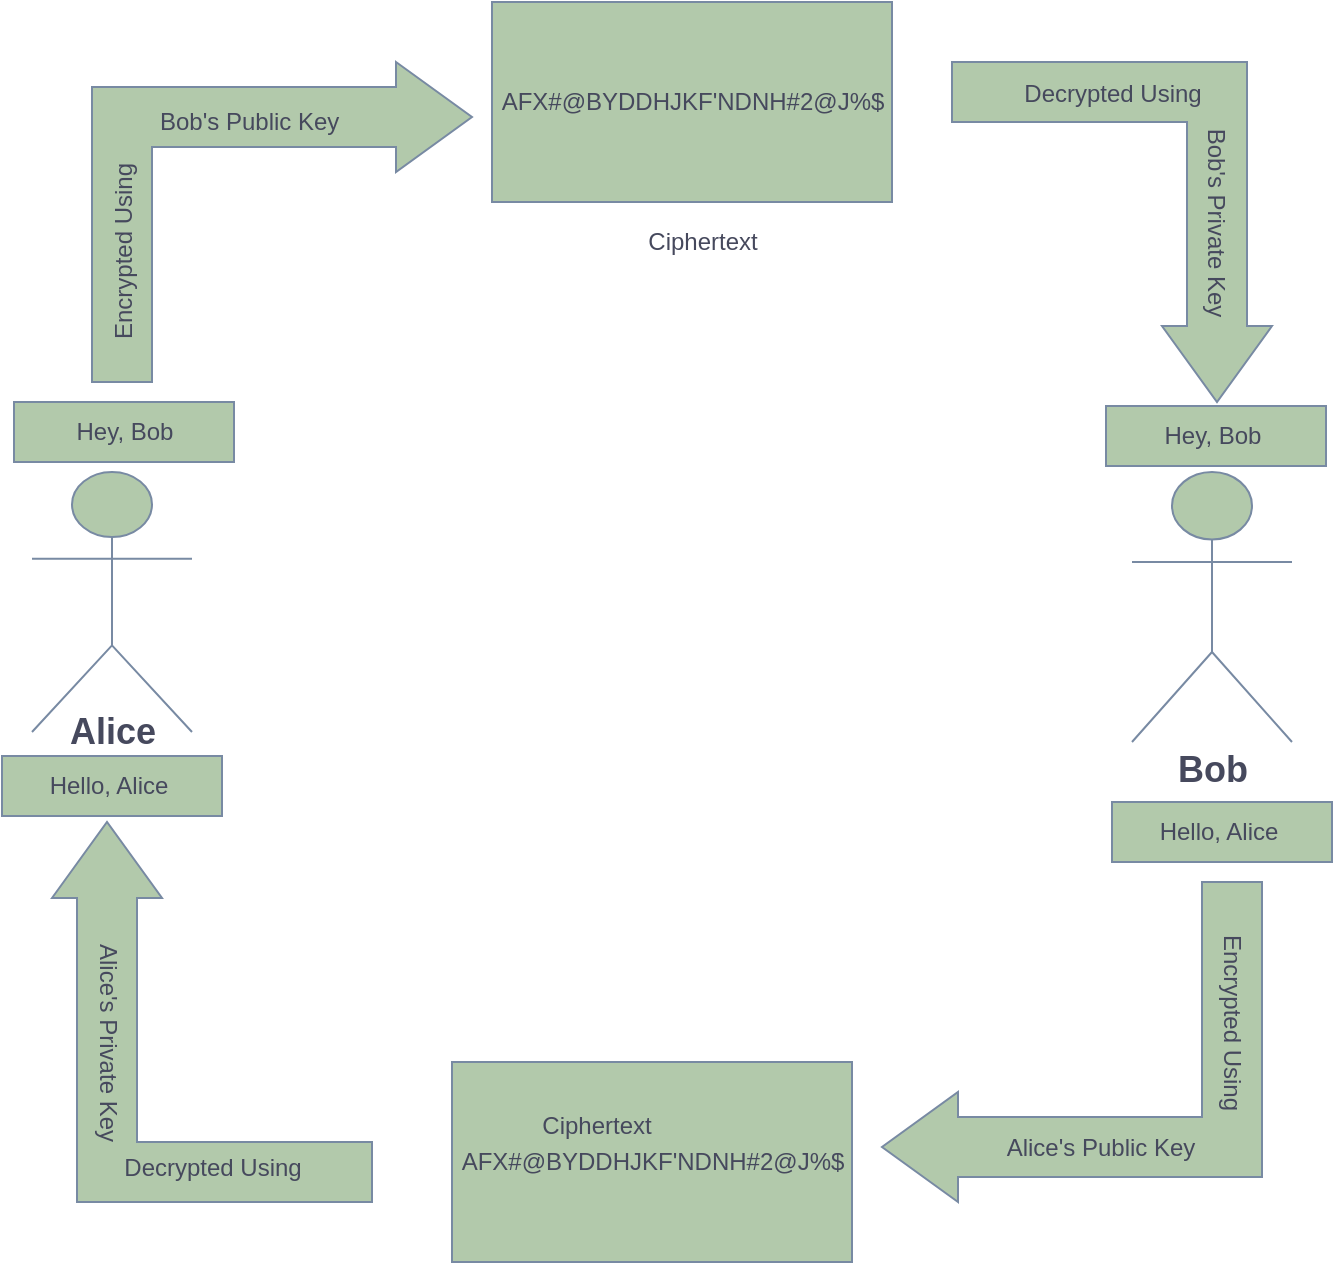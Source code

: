 <mxfile version="15.8.6" type="github">
  <diagram id="1k_q50N9jEchC8ST5tS7" name="Page-1">
    <mxGraphModel dx="1422" dy="771" grid="1" gridSize="10" guides="1" tooltips="1" connect="1" arrows="1" fold="1" page="1" pageScale="1" pageWidth="850" pageHeight="1100" background="#FFFFFF" math="0" shadow="0">
      <root>
        <mxCell id="0" />
        <mxCell id="1" parent="0" />
        <mxCell id="TsvvHcdtUDHw0XMrt-qg-1" value="Actor" style="shape=umlActor;verticalLabelPosition=bottom;verticalAlign=top;html=1;overflow=visible;noLabel=1;fillColor=#B2C9AB;strokeColor=#788AA3;fontColor=#46495D;" parent="1" vertex="1">
          <mxGeometry x="118" y="433" width="80" height="130" as="geometry" />
        </mxCell>
        <mxCell id="TsvvHcdtUDHw0XMrt-qg-2" value="Actor" style="shape=umlActor;verticalLabelPosition=bottom;verticalAlign=top;html=1;noLabel=1;fillColor=#B2C9AB;strokeColor=#788AA3;fontColor=#46495D;" parent="1" vertex="1">
          <mxGeometry x="668" y="433" width="80" height="135" as="geometry" />
        </mxCell>
        <mxCell id="TsvvHcdtUDHw0XMrt-qg-11" value="" style="html=1;shadow=0;dashed=0;align=center;verticalAlign=middle;shape=mxgraph.arrows2.bendArrow;dy=15;dx=38;notch=0;arrowHead=55;rounded=0;direction=east;flipH=0;fillColor=#B2C9AB;strokeColor=#788AA3;fontColor=#46495D;" parent="1" vertex="1">
          <mxGeometry x="148" y="228" width="190" height="160" as="geometry" />
        </mxCell>
        <mxCell id="TsvvHcdtUDHw0XMrt-qg-12" value="" style="rounded=0;whiteSpace=wrap;html=1;fillColor=#B2C9AB;strokeColor=#788AA3;fontColor=#46495D;" parent="1" vertex="1">
          <mxGeometry x="348" y="198" width="200" height="100" as="geometry" />
        </mxCell>
        <mxCell id="TsvvHcdtUDHw0XMrt-qg-14" value="" style="html=1;shadow=0;dashed=0;align=center;verticalAlign=middle;shape=mxgraph.arrows2.bendArrow;dy=15;dx=38;notch=0;arrowHead=55;rounded=0;direction=west;flipH=0;fillColor=#B2C9AB;strokeColor=#788AA3;fontColor=#46495D;" parent="1" vertex="1">
          <mxGeometry x="543" y="638" width="190" height="160" as="geometry" />
        </mxCell>
        <mxCell id="TsvvHcdtUDHw0XMrt-qg-16" value="" style="rounded=0;whiteSpace=wrap;html=1;fillColor=#B2C9AB;strokeColor=#788AA3;fontColor=#46495D;" parent="1" vertex="1">
          <mxGeometry x="328" y="728" width="200" height="100" as="geometry" />
        </mxCell>
        <mxCell id="TsvvHcdtUDHw0XMrt-qg-18" value="" style="html=1;shadow=0;dashed=0;align=center;verticalAlign=middle;shape=mxgraph.arrows2.bendArrow;dy=15;dx=38;notch=0;arrowHead=55;rounded=0;direction=north;flipH=0;fillColor=#B2C9AB;strokeColor=#788AA3;fontColor=#46495D;" parent="1" vertex="1">
          <mxGeometry x="128" y="608" width="160" height="190" as="geometry" />
        </mxCell>
        <mxCell id="TsvvHcdtUDHw0XMrt-qg-19" value="" style="html=1;shadow=0;dashed=0;align=center;verticalAlign=middle;shape=mxgraph.arrows2.bendArrow;dy=15;dx=38;notch=0;arrowHead=55;rounded=0;direction=south;flipH=0;fillColor=#B2C9AB;strokeColor=#788AA3;fontColor=#46495D;" parent="1" vertex="1">
          <mxGeometry x="578" y="228" width="160" height="170" as="geometry" />
        </mxCell>
        <mxCell id="TsvvHcdtUDHw0XMrt-qg-21" value="&lt;h2&gt;Alice&lt;/h2&gt;" style="text;html=1;align=center;verticalAlign=middle;resizable=0;points=[];autosize=1;strokeColor=none;fillColor=none;fontColor=#46495D;" parent="1" vertex="1">
          <mxGeometry x="128" y="538" width="60" height="50" as="geometry" />
        </mxCell>
        <mxCell id="TsvvHcdtUDHw0XMrt-qg-22" value="&lt;h2&gt;Bob&lt;/h2&gt;" style="text;html=1;align=center;verticalAlign=middle;resizable=0;points=[];autosize=1;strokeColor=none;fillColor=none;fontColor=#46495D;" parent="1" vertex="1">
          <mxGeometry x="683" y="557" width="50" height="50" as="geometry" />
        </mxCell>
        <mxCell id="TsvvHcdtUDHw0XMrt-qg-23" value="&amp;nbsp; Bob&#39;s Public Key" style="text;html=1;align=center;verticalAlign=middle;resizable=0;points=[];autosize=1;strokeColor=none;fillColor=none;fontColor=#46495D;" parent="1" vertex="1">
          <mxGeometry x="168" y="248" width="110" height="20" as="geometry" />
        </mxCell>
        <mxCell id="TsvvHcdtUDHw0XMrt-qg-24" value="&amp;nbsp;Decrypted Using&amp;nbsp;" style="text;html=1;align=center;verticalAlign=middle;resizable=0;points=[];autosize=1;strokeColor=none;fillColor=none;fontColor=#46495D;" parent="1" vertex="1">
          <mxGeometry x="603" y="234" width="110" height="20" as="geometry" />
        </mxCell>
        <mxCell id="TsvvHcdtUDHw0XMrt-qg-25" value="Bob&#39;s Private Key" style="text;html=1;align=center;verticalAlign=middle;resizable=0;points=[];autosize=1;strokeColor=none;fillColor=none;fontColor=#46495D;rotation=90;" parent="1" vertex="1">
          <mxGeometry x="655" y="298" width="110" height="20" as="geometry" />
        </mxCell>
        <mxCell id="TsvvHcdtUDHw0XMrt-qg-26" value="Encrypted Using" style="text;html=1;align=center;verticalAlign=middle;resizable=0;points=[];autosize=1;strokeColor=none;fillColor=none;fontColor=#46495D;rotation=-90;" parent="1" vertex="1">
          <mxGeometry x="114" y="313" width="100" height="20" as="geometry" />
        </mxCell>
        <mxCell id="TsvvHcdtUDHw0XMrt-qg-27" value="Encrypted Using" style="text;html=1;align=center;verticalAlign=middle;resizable=0;points=[];autosize=1;strokeColor=none;fillColor=none;fontColor=#46495D;rotation=90;" parent="1" vertex="1">
          <mxGeometry x="668" y="698" width="100" height="20" as="geometry" />
        </mxCell>
        <mxCell id="TsvvHcdtUDHw0XMrt-qg-28" value="&amp;nbsp; Alice&#39;s Public Key" style="text;html=1;align=center;verticalAlign=middle;resizable=0;points=[];autosize=1;strokeColor=none;fillColor=none;fontColor=#46495D;" parent="1" vertex="1">
          <mxGeometry x="589" y="761" width="120" height="20" as="geometry" />
        </mxCell>
        <mxCell id="TsvvHcdtUDHw0XMrt-qg-29" value="&amp;nbsp;Decrypted Using&amp;nbsp;" style="text;html=1;align=center;verticalAlign=middle;resizable=0;points=[];autosize=1;strokeColor=none;fillColor=none;fontColor=#46495D;" parent="1" vertex="1">
          <mxGeometry x="153" y="771" width="110" height="20" as="geometry" />
        </mxCell>
        <mxCell id="TsvvHcdtUDHw0XMrt-qg-30" value="&amp;nbsp; Alice&#39;s Private Key" style="text;html=1;align=center;verticalAlign=middle;resizable=0;points=[];autosize=1;strokeColor=none;fillColor=none;fontColor=#46495D;rotation=90;" parent="1" vertex="1">
          <mxGeometry x="96" y="705" width="120" height="20" as="geometry" />
        </mxCell>
        <mxCell id="TsvvHcdtUDHw0XMrt-qg-31" value="Ciphertext" style="text;html=1;align=center;verticalAlign=middle;resizable=0;points=[];autosize=1;strokeColor=none;fillColor=none;fontColor=#46495D;" parent="1" vertex="1">
          <mxGeometry x="418" y="308" width="70" height="20" as="geometry" />
        </mxCell>
        <mxCell id="TsvvHcdtUDHw0XMrt-qg-32" value="Ciphertext" style="text;html=1;align=center;verticalAlign=middle;resizable=0;points=[];autosize=1;strokeColor=none;fillColor=none;fontColor=#46495D;" parent="1" vertex="1">
          <mxGeometry x="365" y="750" width="70" height="20" as="geometry" />
        </mxCell>
        <mxCell id="TsvvHcdtUDHw0XMrt-qg-33" value="AFX#@BYDDHJKF&#39;NDNH#2@J%$" style="text;html=1;align=center;verticalAlign=middle;resizable=0;points=[];autosize=1;strokeColor=none;fillColor=none;fontColor=#46495D;" parent="1" vertex="1">
          <mxGeometry x="323" y="768" width="210" height="20" as="geometry" />
        </mxCell>
        <mxCell id="TsvvHcdtUDHw0XMrt-qg-35" value="AFX#@BYDDHJKF&#39;NDNH#2@J%$" style="text;html=1;align=center;verticalAlign=middle;resizable=0;points=[];autosize=1;strokeColor=none;fillColor=none;fontColor=#46495D;" parent="1" vertex="1">
          <mxGeometry x="343" y="238" width="210" height="20" as="geometry" />
        </mxCell>
        <mxCell id="TsvvHcdtUDHw0XMrt-qg-36" value="" style="rounded=0;whiteSpace=wrap;html=1;sketch=0;fontColor=#46495D;strokeColor=#788AA3;fillColor=#B2C9AB;" parent="1" vertex="1">
          <mxGeometry x="109" y="398" width="110" height="30" as="geometry" />
        </mxCell>
        <mxCell id="TsvvHcdtUDHw0XMrt-qg-37" value="Hey, Bob" style="text;html=1;align=center;verticalAlign=middle;resizable=0;points=[];autosize=1;strokeColor=none;fillColor=none;fontColor=#46495D;" parent="1" vertex="1">
          <mxGeometry x="134" y="403" width="60" height="20" as="geometry" />
        </mxCell>
        <mxCell id="TsvvHcdtUDHw0XMrt-qg-40" value="" style="rounded=0;whiteSpace=wrap;html=1;sketch=0;fontColor=#46495D;strokeColor=#788AA3;fillColor=#B2C9AB;" parent="1" vertex="1">
          <mxGeometry x="655" y="400" width="110" height="30" as="geometry" />
        </mxCell>
        <mxCell id="TsvvHcdtUDHw0XMrt-qg-41" value="Hey, Bob" style="text;html=1;align=center;verticalAlign=middle;resizable=0;points=[];autosize=1;strokeColor=none;fillColor=none;fontColor=#46495D;" parent="1" vertex="1">
          <mxGeometry x="678" y="405" width="60" height="20" as="geometry" />
        </mxCell>
        <mxCell id="TsvvHcdtUDHw0XMrt-qg-43" value="" style="rounded=0;whiteSpace=wrap;html=1;sketch=0;fontColor=#46495D;strokeColor=#788AA3;fillColor=#B2C9AB;" parent="1" vertex="1">
          <mxGeometry x="658" y="598" width="110" height="30" as="geometry" />
        </mxCell>
        <mxCell id="TsvvHcdtUDHw0XMrt-qg-44" value="Hello, Alice" style="text;html=1;align=center;verticalAlign=middle;resizable=0;points=[];autosize=1;strokeColor=none;fillColor=none;fontColor=#46495D;" parent="1" vertex="1">
          <mxGeometry x="676" y="603" width="70" height="20" as="geometry" />
        </mxCell>
        <mxCell id="TsvvHcdtUDHw0XMrt-qg-46" value="" style="rounded=0;whiteSpace=wrap;html=1;sketch=0;fontColor=#46495D;strokeColor=#788AA3;fillColor=#B2C9AB;" parent="1" vertex="1">
          <mxGeometry x="103" y="575" width="110" height="30" as="geometry" />
        </mxCell>
        <mxCell id="TsvvHcdtUDHw0XMrt-qg-47" value="Hello, Alice" style="text;html=1;align=center;verticalAlign=middle;resizable=0;points=[];autosize=1;strokeColor=none;fillColor=none;fontColor=#46495D;" parent="1" vertex="1">
          <mxGeometry x="121" y="580" width="70" height="20" as="geometry" />
        </mxCell>
      </root>
    </mxGraphModel>
  </diagram>
</mxfile>
